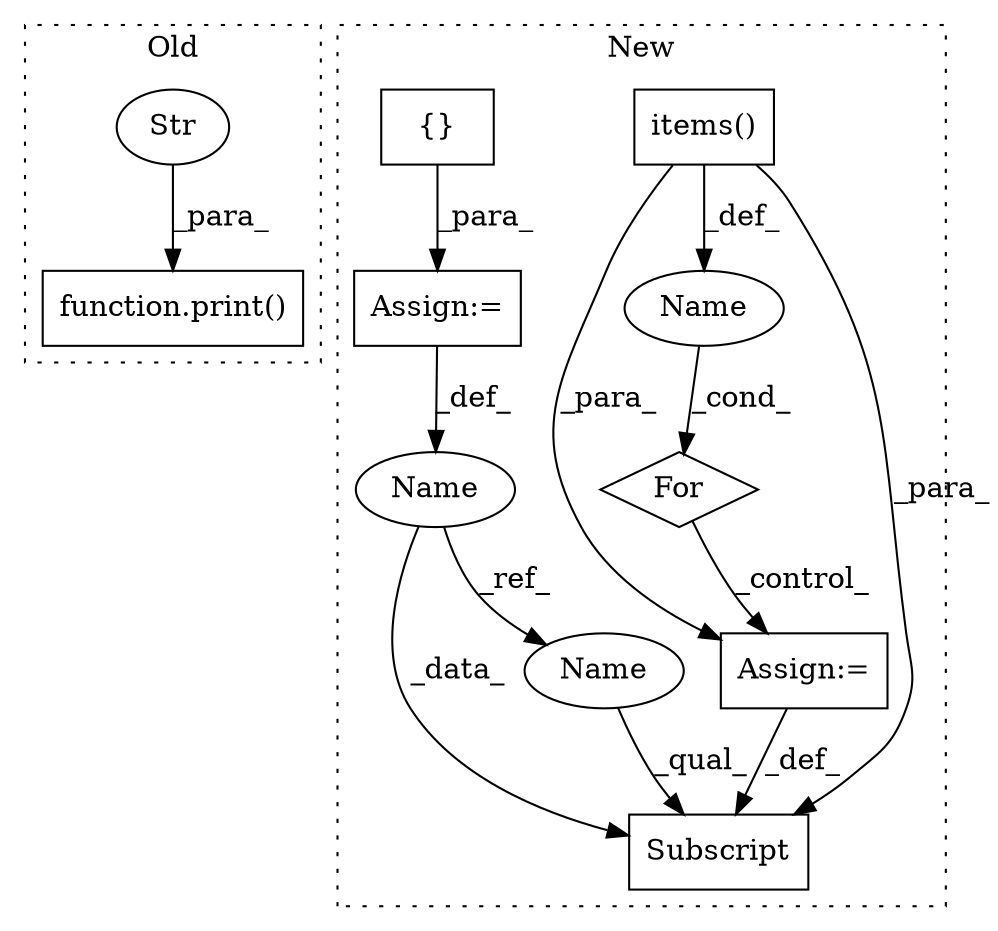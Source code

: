 digraph G {
subgraph cluster0 {
1 [label="function.print()" a="75" s="2413,2433" l="6,1" shape="box"];
6 [label="Str" a="66" s="2419" l="14" shape="ellipse"];
label = "Old";
style="dotted";
}
subgraph cluster1 {
2 [label="items()" a="75" s="3004" l="25" shape="box"];
3 [label="For" a="107" s="2988,3029" l="4,14" shape="diamond"];
4 [label="Assign:=" a="68" s="3098" l="3" shape="box"];
5 [label="Name" a="87" s="2997" l="3" shape="ellipse"];
7 [label="Subscript" a="63" s="3081,0" l="17,0" shape="box"];
8 [label="{}" a="95" s="2977,2978" l="2,1" shape="box"];
9 [label="Name" a="87" s="2962" l="12" shape="ellipse"];
10 [label="Assign:=" a="68" s="2974" l="3" shape="box"];
11 [label="Name" a="87" s="3081" l="12" shape="ellipse"];
label = "New";
style="dotted";
}
2 -> 5 [label="_def_"];
2 -> 4 [label="_para_"];
2 -> 7 [label="_para_"];
3 -> 4 [label="_control_"];
4 -> 7 [label="_def_"];
5 -> 3 [label="_cond_"];
6 -> 1 [label="_para_"];
8 -> 10 [label="_para_"];
9 -> 7 [label="_data_"];
9 -> 11 [label="_ref_"];
10 -> 9 [label="_def_"];
11 -> 7 [label="_qual_"];
}